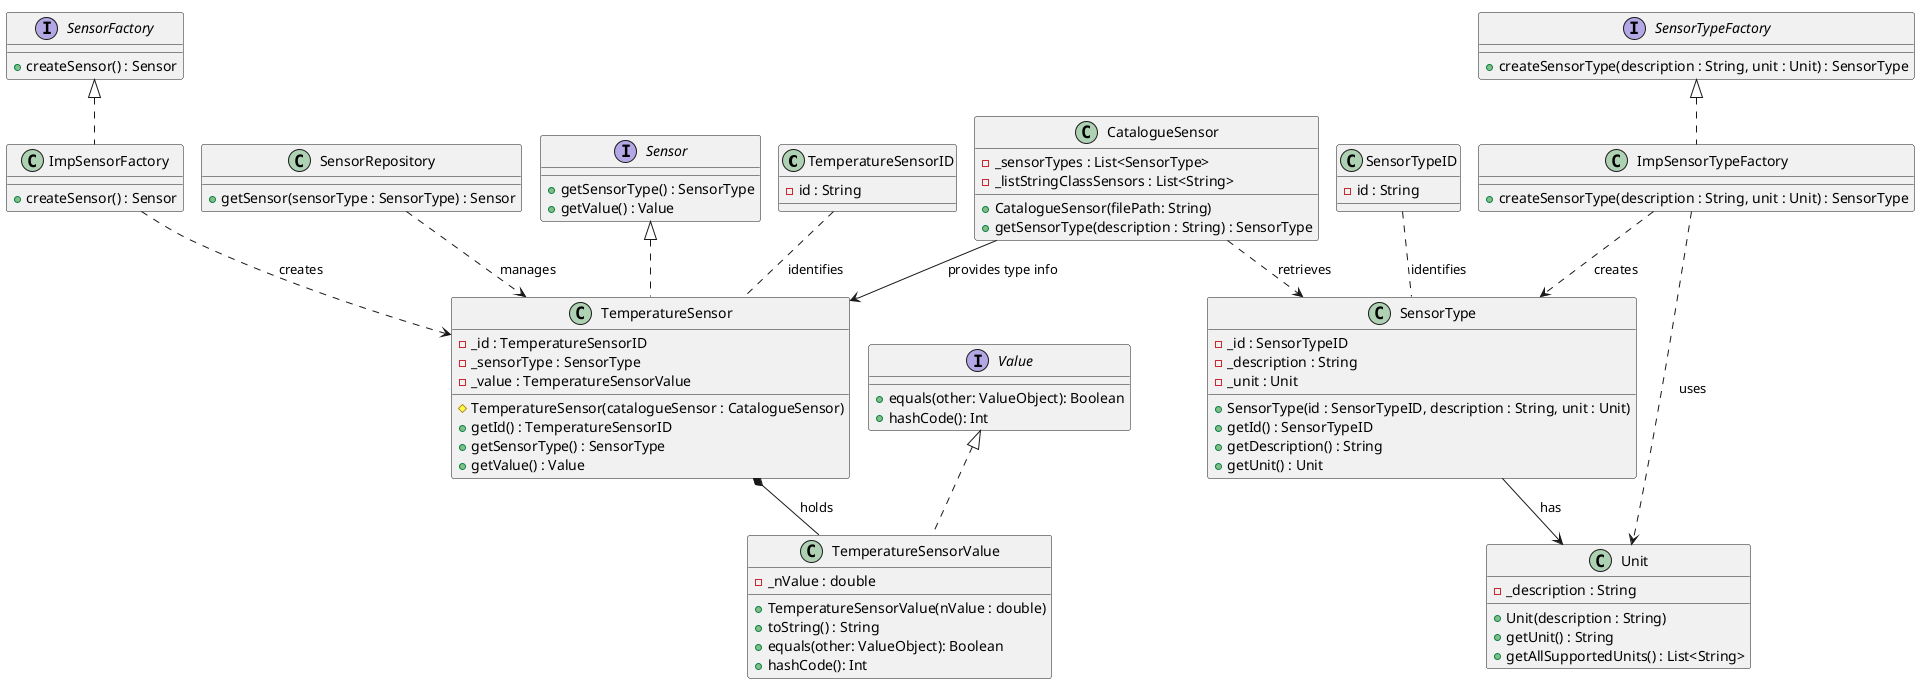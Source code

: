 @startuml
!pragma layout smetana

class TemperatureSensorID {
    - id : String
}

class SensorTypeID {
    - id : String
}

class TemperatureSensor implements Sensor {
    - _id : TemperatureSensorID
    - _sensorType : SensorType
    - _value : TemperatureSensorValue
    # TemperatureSensor(catalogueSensor : CatalogueSensor)
    + getId() : TemperatureSensorID
    + getSensorType() : SensorType
    + getValue() : Value
}

class TemperatureSensorValue implements Value {
    - _nValue : double
    + TemperatureSensorValue(nValue : double)
    + toString() : String
    + equals(other: ValueObject): Boolean
    + hashCode(): Int
}

interface Sensor {
    + getSensorType() : SensorType
    + getValue() : Value
}

class SensorType {
    - _id : SensorTypeID
    - _description : String
    - _unit : Unit
    + SensorType(id : SensorTypeID, description : String, unit : Unit)
    + getId() : SensorTypeID
    + getDescription() : String
    + getUnit() : Unit
}

class ImpSensorTypeFactory implements SensorTypeFactory{
    + createSensorType(description : String, unit : Unit) : SensorType
}

interface SensorTypeFactory{
    + createSensorType(description : String, unit : Unit) : SensorType
}

class Unit {
    - _description : String
    + Unit(description : String)
    + getUnit() : String
    + getAllSupportedUnits() : List<String>
}

interface Value {
    + equals(other: ValueObject): Boolean
    + hashCode(): Int
}

class CatalogueSensor {
    - _sensorTypes : List<SensorType>
    - _listStringClassSensors : List<String>
    + CatalogueSensor(filePath: String)
    + getSensorType(description : String) : SensorType
}

class ImpSensorFactory implements SensorFactory {
    + createSensor() : Sensor
}

interface SensorFactory {
    + createSensor() : Sensor
}

class SensorRepository {
    + getSensor(sensorType : SensorType) : Sensor
}

CatalogueSensor --> TemperatureSensor : provides type info >
CatalogueSensor ..> SensorType : retrieves >
SensorType --> Unit : has
ImpSensorFactory ..> TemperatureSensor : creates >
SensorRepository ..> TemperatureSensor : manages >
ImpSensorTypeFactory ..> SensorType : creates >
ImpSensorTypeFactory ..> Unit : uses >
TemperatureSensorID .. TemperatureSensor : identifies >
SensorTypeID .. SensorType : identifies >

TemperatureSensor *-- TemperatureSensorValue : holds >

@enduml
